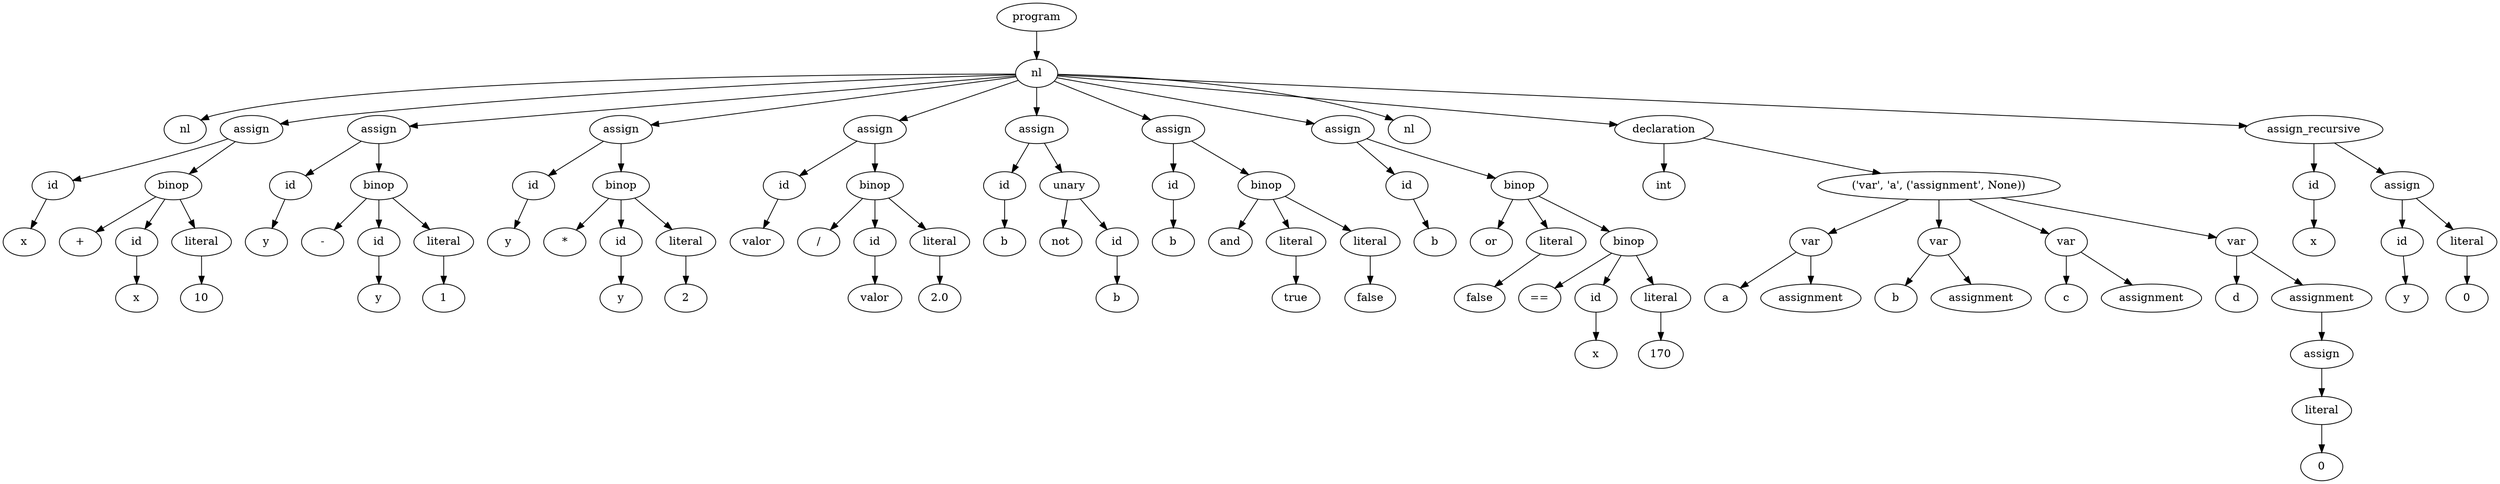 // Árbol Sintáctico
digraph {
	0 [label=program]
	1 [label=nl]
	0 -> 1
	2 [label=nl]
	1 -> 2
	3 [label=assign]
	1 -> 3
	4 [label=id]
	3 -> 4
	5 [label=x]
	4 -> 5
	6 [label=binop]
	3 -> 6
	7 [label="+"]
	6 -> 7
	8 [label=id]
	6 -> 8
	9 [label=x]
	8 -> 9
	10 [label=literal]
	6 -> 10
	11 [label=10]
	10 -> 11
	12 [label=assign]
	1 -> 12
	13 [label=id]
	12 -> 13
	14 [label=y]
	13 -> 14
	15 [label=binop]
	12 -> 15
	16 [label="-"]
	15 -> 16
	17 [label=id]
	15 -> 17
	18 [label=y]
	17 -> 18
	19 [label=literal]
	15 -> 19
	20 [label=1]
	19 -> 20
	21 [label=assign]
	1 -> 21
	22 [label=id]
	21 -> 22
	23 [label=y]
	22 -> 23
	24 [label=binop]
	21 -> 24
	25 [label="*"]
	24 -> 25
	26 [label=id]
	24 -> 26
	27 [label=y]
	26 -> 27
	28 [label=literal]
	24 -> 28
	29 [label=2]
	28 -> 29
	30 [label=assign]
	1 -> 30
	31 [label=id]
	30 -> 31
	32 [label=valor]
	31 -> 32
	33 [label=binop]
	30 -> 33
	34 [label="/"]
	33 -> 34
	35 [label=id]
	33 -> 35
	36 [label=valor]
	35 -> 36
	37 [label=literal]
	33 -> 37
	38 [label=2.0]
	37 -> 38
	39 [label=assign]
	1 -> 39
	40 [label=id]
	39 -> 40
	41 [label=b]
	40 -> 41
	42 [label=unary]
	39 -> 42
	43 [label=not]
	42 -> 43
	44 [label=id]
	42 -> 44
	45 [label=b]
	44 -> 45
	46 [label=assign]
	1 -> 46
	47 [label=id]
	46 -> 47
	48 [label=b]
	47 -> 48
	49 [label=binop]
	46 -> 49
	50 [label=and]
	49 -> 50
	51 [label=literal]
	49 -> 51
	52 [label=true]
	51 -> 52
	53 [label=literal]
	49 -> 53
	54 [label=false]
	53 -> 54
	55 [label=assign]
	1 -> 55
	56 [label=id]
	55 -> 56
	57 [label=b]
	56 -> 57
	58 [label=binop]
	55 -> 58
	59 [label=or]
	58 -> 59
	60 [label=literal]
	58 -> 60
	61 [label=false]
	60 -> 61
	62 [label=binop]
	58 -> 62
	63 [label="=="]
	62 -> 63
	64 [label=id]
	62 -> 64
	65 [label=x]
	64 -> 65
	66 [label=literal]
	62 -> 66
	67 [label=170]
	66 -> 67
	68 [label=nl]
	1 -> 68
	69 [label=declaration]
	1 -> 69
	70 [label=int]
	69 -> 70
	71 [label="('var', 'a', ('assignment', None))"]
	69 -> 71
	72 [label=var]
	71 -> 72
	73 [label=a]
	72 -> 73
	74 [label=assignment]
	72 -> 74
	75 [label=var]
	71 -> 75
	76 [label=b]
	75 -> 76
	77 [label=assignment]
	75 -> 77
	78 [label=var]
	71 -> 78
	79 [label=c]
	78 -> 79
	80 [label=assignment]
	78 -> 80
	81 [label=var]
	71 -> 81
	82 [label=d]
	81 -> 82
	83 [label=assignment]
	81 -> 83
	84 [label=assign]
	83 -> 84
	85 [label=literal]
	84 -> 85
	86 [label=0]
	85 -> 86
	87 [label=assign_recursive]
	1 -> 87
	88 [label=id]
	87 -> 88
	89 [label=x]
	88 -> 89
	90 [label=assign]
	87 -> 90
	91 [label=id]
	90 -> 91
	92 [label=y]
	91 -> 92
	93 [label=literal]
	90 -> 93
	94 [label=0]
	93 -> 94
}
